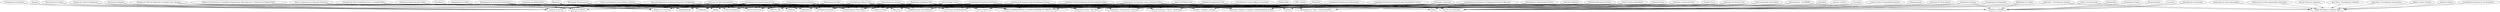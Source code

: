 digraph G {
	graph [overlap=scale]
	"Alvará Judicial - Lei 6858/80" -> "Antecipação de Tutela / Tutela Específica" [label=""]
	"Alvará Judicial - Lei 6858/80" -> "Compra e Venda" [label=""]
	"Alvará Judicial - Lei 6858/80" -> "Inventário e Partilha" [label=""]
	"Arrolamento Comum" -> "Inventário e Partilha" [label=""]
	"Arrolamento Sumário" -> "Assunto não informado." [label=""]
	"Arrolamento Sumário" -> "DIREITO CIVIL" [label=""]
	"Arrolamento Sumário" -> "Inventário e Partilha" [label=""]
	"Auto de Prisão em Flagrante" -> "Tráfico de Drogas e Condutas Afins" [label=""]
	"Ação Civil Pública Cível" -> "Assunto não informado." [label=""]
	"Ação Civil Pública Cível" -> "Bancários" [label=""]
	"Ação Civil Pública Cível" -> "DIREITO ADMINISTRATIVO E OUTRAS MATÉRIAS DE DIREITO PÚBLICO" [label=""]
	"Ação Civil Pública Cível" -> "Obrigação de Fazer / Não Fazer" [label=""]
	"Ação Civil Pública Cível" -> "Prestação de Serviços" [label=""]
	"Ação Civil Pública Cível" -> "Práticas Abusivas" [label=""]
	"Ação Penal - Procedimento Ordinário" -> "Tráfico de Drogas e Condutas Afins" [label=""]
	"Ação Penal - Procedimento Sumaríssimo" -> "Tráfico de Drogas e Condutas Afins" [label=""]
	"Ação Penal - Procedimento Sumário" -> "Assunto não informado." [label=""]
	"Ação Penal - Procedimento Sumário" -> "Tráfico de Drogas e Condutas Afins" [label=""]
	"Ação de Exigir Contas" -> "Assunto não informado." [label=""]
	"Ação de Exigir Contas" -> "Bancários" [label=""]
	"Ação de Exigir Contas" -> "Compra e Venda" [label=""]
	"Ação de Exigir Contas" -> "Contratos Bancários" [label=""]
	"Ação de Exigir Contas" -> "Inventário e Partilha" [label=""]
	"Ação de Exigir Contas" -> "Locação de Imóvel" [label=""]
	"Ação de Exigir Contas" -> "Prestação de Serviços" [label=""]
	"Ação de Exigir Contas" -> "Práticas Abusivas" [label=""]
	"Busca e Apreensão em Alienação Fiduciária" -> "Espécies de Contratos" [label=""]
	"Busca e Apreensão em Alienação Fiduciária" -> Inadimplemento [label=""]
	"Busca e Apreensão em Alienação Fiduciária" -> Liminar [label=""]
	"Cautelar Fiscal" -> Liminar [label=""]
	"Consignatória de Aluguéis" -> "Locação de Imóvel" [label=""]
	"Consignação em Pagamento" -> "Assunto não informado." [label=""]
	"Crimes Contra a Propriedade Imaterial" -> "Assunto não informado." [label=""]
	"Cumprimento Provisório de Decisão" -> "Antecipação de Tutela / Tutela Específica" [label=""]
	"Cumprimento Provisório de Decisão" -> "Bancários" [label=""]
	"Cumprimento Provisório de Decisão" -> Duplicata [label=""]
	"Cumprimento Provisório de Decisão" -> "Fornecimento de Medicamentos" [label=""]
	"Cumprimento Provisório de Decisão" -> Inadimplemento [label=""]
	"Cumprimento Provisório de Decisão" -> "Indenização por Dano Moral" [label=""]
	"Cumprimento Provisório de Decisão" -> "Locação de Imóvel" [label=""]
	"Cumprimento Provisório de Decisão" -> "Obrigação de Fazer / Não Fazer" [label=""]
	"Cumprimento Provisório de Decisão" -> "Obrigações" [label=""]
	"Cumprimento Provisório de Decisão" -> "Prestação de Serviços" [label=""]
	"Cumprimento Provisório de Decisão" -> "Práticas Abusivas" [label=""]
	"Cumprimento Provisório de Sentença" -> "Assunto não informado." [label=""]
	"Cumprimento Provisório de Sentença" -> "Bancários" [label=""]
	"Cumprimento Provisório de Sentença" -> "Compra e Venda" [label=""]
	"Cumprimento Provisório de Sentença" -> "Constrição / Penhora / Avaliação / Indisponibilidade de Bens" [label=""]
	"Cumprimento Provisório de Sentença" -> "DIREITO ADMINISTRATIVO E OUTRAS MATÉRIAS DE DIREITO PÚBLICO" [label=""]
	"Cumprimento Provisório de Sentença" -> "Esbulho / Turbação / Ameaça" [label=""]
	"Cumprimento Provisório de Sentença" -> "Fornecimento de Medicamentos" [label=""]
	"Cumprimento Provisório de Sentença" -> Inadimplemento [label=""]
	"Cumprimento Provisório de Sentença" -> "Indenização por Dano Material" [label=""]
	"Cumprimento Provisório de Sentença" -> "Indenização por Dano Moral" [label=""]
	"Cumprimento Provisório de Sentença" -> "Liquidação / Cumprimento / Execução" [label=""]
	"Cumprimento Provisório de Sentença" -> "Locação de Imóvel" [label=""]
	"Cumprimento Provisório de Sentença" -> "Nota Promissória" [label=""]
	"Cumprimento Provisório de Sentença" -> "Obrigação de Fazer / Não Fazer" [label=""]
	"Cumprimento Provisório de Sentença" -> "Obrigações" [label=""]
	"Cumprimento Provisório de Sentença" -> Pagamento [label=""]
	"Cumprimento Provisório de Sentença" -> Posse [label=""]
	"Cumprimento Provisório de Sentença" -> "Prestação de Serviços" [label=""]
	"Cumprimento Provisório de Sentença" -> "Práticas Abusivas" [label=""]
	"Cumprimento de Sentença contra a Fazenda Pública" -> "Antecipação de Tutela / Tutela Específica" [label=""]
	"Cumprimento de Sentença contra a Fazenda Pública" -> "Assunto não informado." [label=""]
	"Cumprimento de Sentença contra a Fazenda Pública" -> "Compra e Venda" [label=""]
	"Cumprimento de Sentença contra a Fazenda Pública" -> "Constrição / Penhora / Avaliação / Indisponibilidade de Bens" [label=""]
	"Cumprimento de Sentença contra a Fazenda Pública" -> "DIREITO ADMINISTRATIVO E OUTRAS MATÉRIAS DE DIREITO PÚBLICO" [label=""]
	"Cumprimento de Sentença contra a Fazenda Pública" -> "Fornecimento de Medicamentos" [label=""]
	"Cumprimento de Sentença contra a Fazenda Pública" -> "Indenização por Dano Material" [label=""]
	"Cumprimento de Sentença contra a Fazenda Pública" -> "Indenização por Dano Moral" [label=""]
	"Cumprimento de Sentença contra a Fazenda Pública" -> Liminar [label=""]
	"Cumprimento de Sentença contra a Fazenda Pública" -> "Liquidação / Cumprimento / Execução" [label=""]
	"Cumprimento de Sentença contra a Fazenda Pública" -> "Obrigação de Fazer / Não Fazer" [label=""]
	"Cumprimento de Sentença contra a Fazenda Pública" -> "Obrigações" [label=""]
	"Cumprimento de Sentença contra a Fazenda Pública" -> Pagamento [label=""]
	"Cumprimento de Sentença contra a Fazenda Pública" -> "Prestação de Serviços" [label=""]
	"Cumprimento de Sentença contra a Fazenda Pública" -> "Valor da Execução / Cálculo / Atualização" [label=""]
	"Cumprimento de Sentença de Obrigação de Prestar Alimentos" -> "Constrição / Penhora / Avaliação / Indisponibilidade de Bens" [label=""]
	"Cumprimento de Sentença de Obrigação de Prestar Alimentos" -> "Liquidação / Cumprimento / Execução" [label=""]
	"Cumprimento de Sentença de Obrigação de Prestar Alimentos" -> "Valor da Execução / Cálculo / Atualização" [label=""]
	"Cumprimento de sentença" -> "Antecipação de Tutela / Tutela Específica" [label=""]
	"Cumprimento de sentença" -> "Assunto não informado." [label=""]
	"Cumprimento de sentença" -> "Bancários" [label=""]
	"Cumprimento de sentença" -> Cheque [label=""]
	"Cumprimento de sentença" -> "Compra e Venda" [label=""]
	"Cumprimento de sentença" -> "Constrição / Penhora / Avaliação / Indisponibilidade de Bens" [label=""]
	"Cumprimento de sentença" -> "Contratos Bancários" [label=""]
	"Cumprimento de sentença" -> "DIREITO ADMINISTRATIVO E OUTRAS MATÉRIAS DE DIREITO PÚBLICO" [label=""]
	"Cumprimento de sentença" -> "DIREITO CIVIL" [label=""]
	"Cumprimento de sentença" -> Duplicata [label=""]
	"Cumprimento de sentença" -> "Esbulho / Turbação / Ameaça" [label=""]
	"Cumprimento de sentença" -> "Espécies de Contratos" [label=""]
	"Cumprimento de sentença" -> "Fornecimento de Medicamentos" [label=""]
	"Cumprimento de sentença" -> Inadimplemento [label=""]
	"Cumprimento de sentença" -> "Indenização por Dano Material" [label=""]
	"Cumprimento de sentença" -> "Indenização por Dano Moral" [label=""]
	"Cumprimento de sentença" -> "Inventário e Partilha" [label=""]
	"Cumprimento de sentença" -> Liminar [label=""]
	"Cumprimento de sentença" -> "Liquidação / Cumprimento / Execução" [label=""]
	"Cumprimento de sentença" -> "Locação de Imóvel" [label=""]
	"Cumprimento de sentença" -> "Locação de Móvel" [label=""]
	"Cumprimento de sentença" -> "Nota Promissória" [label=""]
	"Cumprimento de sentença" -> "Obrigação de Fazer / Não Fazer" [label=""]
	"Cumprimento de sentença" -> "Obrigações" [label=""]
	"Cumprimento de sentença" -> Pagamento [label=""]
	"Cumprimento de sentença" -> Posse [label=""]
	"Cumprimento de sentença" -> "Prestação de Serviços" [label=""]
	"Cumprimento de sentença" -> "Práticas Abusivas" [label=""]
	"Cumprimento de sentença" -> "Valor da Execução / Cálculo / Atualização" [label=""]
	"Desapropriação" -> "Assunto não informado." [label=""]
	Despejo -> "Locação de Imóvel" [label=""]
	"Despejo por Falta de Pagamento" -> Inadimplemento [label=""]
	"Despejo por Falta de Pagamento" -> "Locação de Imóvel" [label=""]
	"Despejo por Falta de Pagamento Cumulado Com Cobrança" -> "Espécies de Contratos" [label=""]
	"Despejo por Falta de Pagamento Cumulado Com Cobrança" -> Inadimplemento [label=""]
	"Despejo por Falta de Pagamento Cumulado Com Cobrança" -> "Locação de Imóvel" [label=""]
	"Despejo por Falta de Pagamento Cumulado Com Cobrança" -> "Locação de Móvel" [label=""]
	"Despejo por Falta de Pagamento Cumulado Com Cobrança" -> "Obrigações" [label=""]
	"Embargos de Terceiro Cível" -> "Assunto não informado." [label=""]
	"Embargos de Terceiro Cível" -> "Constrição / Penhora / Avaliação / Indisponibilidade de Bens" [label=""]
	"Embargos de Terceiro Cível" -> "Esbulho / Turbação / Ameaça" [label=""]
	"Embargos de Terceiro Cível" -> Liminar [label=""]
	"Embargos de Terceiro Cível" -> Posse [label=""]
	"Embargos à Execução" -> "Assunto não informado." [label=""]
	"Embargos à Execução" -> "Constrição / Penhora / Avaliação / Indisponibilidade de Bens" [label=""]
	"Embargos à Execução" -> "Contratos Bancários" [label=""]
	"Embargos à Execução" -> "Esbulho / Turbação / Ameaça" [label=""]
	"Embargos à Execução" -> "Liquidação / Cumprimento / Execução" [label=""]
	"Embargos à Execução" -> "Obrigações" [label=""]
	"Embargos à Execução" -> Pagamento [label=""]
	"Embargos à Execução" -> Posse [label=""]
	"Embargos à Execução" -> "Valor da Execução / Cálculo / Atualização" [label=""]
	"Embargos à Execução Fiscal" -> "Assunto não informado." [label=""]
	"Embargos à Execução Fiscal" -> "Constrição / Penhora / Avaliação / Indisponibilidade de Bens" [label=""]
	"Embargos à Execução Fiscal" -> "Valor da Execução / Cálculo / Atualização" [label=""]
	"Execução Fiscal" -> "Assunto não informado." [label=""]
	"Execução Fiscal" -> "Liquidação / Cumprimento / Execução" [label=""]
	"Execução Hipotecária do Sistema Financeiro da Habitação" -> "Espécies de Contratos" [label=""]
	"Execução Hipotecária do Sistema Financeiro da Habitação" -> "Liquidação / Cumprimento / Execução" [label=""]
	"Execução de Título Extajudicial contra a Fazenda Pública" -> "Obrigações" [label=""]
	"Execução de Título Extrajudicial" -> "Assunto não informado." [label=""]
	"Execução de Título Extrajudicial" -> "Bancários" [label=""]
	"Execução de Título Extrajudicial" -> Cheque [label=""]
	"Execução de Título Extrajudicial" -> "Compra e Venda" [label=""]
	"Execução de Título Extrajudicial" -> "Constrição / Penhora / Avaliação / Indisponibilidade de Bens" [label=""]
	"Execução de Título Extrajudicial" -> "Contratos Bancários" [label=""]
	"Execução de Título Extrajudicial" -> "DIREITO CIVIL" [label=""]
	"Execução de Título Extrajudicial" -> Duplicata [label=""]
	"Execução de Título Extrajudicial" -> "Espécies de Contratos" [label=""]
	"Execução de Título Extrajudicial" -> Inadimplemento [label=""]
	"Execução de Título Extrajudicial" -> "Liquidação / Cumprimento / Execução" [label=""]
	"Execução de Título Extrajudicial" -> "Locação de Imóvel" [label=""]
	"Execução de Título Extrajudicial" -> "Locação de Móvel" [label=""]
	"Execução de Título Extrajudicial" -> "Nota Promissória" [label=""]
	"Execução de Título Extrajudicial" -> "Obrigação de Fazer / Não Fazer" [label=""]
	"Execução de Título Extrajudicial" -> "Obrigações" [label=""]
	"Execução de Título Extrajudicial" -> Posse [label=""]
	"Execução de Título Extrajudicial" -> "Prestação de Serviços" [label=""]
	"Execução de Título Extrajudicial" -> "Valor da Execução / Cálculo / Atualização" [label=""]
	"Execução de Título Judicial" -> "Assunto não informado." [label=""]
	"Falência de Empresários, Sociedades Empresáriais, Microempresas e Empresas de Pequeno Porte" -> Inadimplemento [label=""]
	"Habeas Corpus Criminal" -> "Tráfico de Drogas e Condutas Afins" [label=""]
	"Habeas Data" -> "Obrigação de Fazer / Não Fazer" [label=""]
	"Habilitação de Crédito" -> "Assunto não informado." [label=""]
	"Habilitação de Crédito" -> "Inventário e Partilha" [label=""]
	"Herança Jacente" -> "Inventário e Partilha" [label=""]
	"Homologação da Transação Extrajudicial" -> Cheque [label=""]
	"Homologação da Transação Extrajudicial" -> "Contratos Bancários" [label=""]
	"Homologação da Transação Extrajudicial" -> "Indenização por Dano Material" [label=""]
	"Homologação da Transação Extrajudicial" -> "Indenização por Dano Moral" [label=""]
	"Homologação da Transação Extrajudicial" -> "Locação de Imóvel" [label=""]
	"Homologação da Transação Extrajudicial" -> "Locação de Móvel" [label=""]
	"Homologação da Transação Extrajudicial" -> "Nota Promissória" [label=""]
	"Homologação da Transação Extrajudicial" -> "Prestação de Serviços" [label=""]
	"Imissão na Posse" -> Posse [label=""]
	"Impugnação de Crédito" -> "Obrigações" [label=""]
	"Impugnação de Crédito" -> Pagamento [label=""]
	"Incidente de Desconsideração de Personalidade Jurídica" -> "Compra e Venda" [label=""]
	"Incidente de Desconsideração de Personalidade Jurídica" -> Duplicata [label=""]
	"Incidente de Desconsideração de Personalidade Jurídica" -> "Esbulho / Turbação / Ameaça" [label=""]
	"Incidente de Desconsideração de Personalidade Jurídica" -> "Indenização por Dano Material" [label=""]
	"Incidente de Desconsideração de Personalidade Jurídica" -> "Valor da Execução / Cálculo / Atualização" [label=""]
	"Inquérito Policial" -> "Tráfico de Drogas e Condutas Afins" [label=""]
	"Insolvência Requerida pelo Credor" -> "Obrigações" [label=""]
	"Interdito Proibitório" -> "Esbulho / Turbação / Ameaça" [label=""]
	"Interdição" -> "Antecipação de Tutela / Tutela Específica" [label=""]
	"Inventário" -> "Inventário e Partilha" [label=""]
	"Liquidação Provisória de Sentença pelo Procedimento Comum" -> "Liquidação / Cumprimento / Execução" [label=""]
	"Liquidação Provisória de Sentença pelo Procedimento Comum" -> "Valor da Execução / Cálculo / Atualização" [label=""]
	"Liquidação Provisória por Arbitramento" -> "Liquidação / Cumprimento / Execução" [label=""]
	"Liquidação de Sentença pelo Procedimento Comum" -> "Bancários" [label=""]
	"Liquidação de Sentença pelo Procedimento Comum" -> "Contratos Bancários" [label=""]
	"Liquidação de Sentença pelo Procedimento Comum" -> "Indenização por Dano Moral" [label=""]
	"Liquidação de Sentença pelo Procedimento Comum" -> "Obrigação de Fazer / Não Fazer" [label=""]
	"Liquidação de Sentença pelo Procedimento Comum" -> "Práticas Abusivas" [label=""]
	"Liquidação de Sentença pelo Procedimento Comum" -> "Valor da Execução / Cálculo / Atualização" [label=""]
	"Liquidação por Arbitramento" -> "Contratos Bancários" [label=""]
	"Mandado de Segurança Cível" -> "Assunto não informado." [label=""]
	"Mandado de Segurança Cível" -> "DIREITO ADMINISTRATIVO E OUTRAS MATÉRIAS DE DIREITO PÚBLICO" [label=""]
	"Mandado de Segurança Cível" -> "Fornecimento de Medicamentos" [label=""]
	"Mandado de Segurança Cível" -> Liminar [label=""]
	"Mandado de Segurança Cível" -> "Obrigações" [label=""]
	"Monitória" -> "Assunto não informado." [label=""]
	"Monitória" -> Cheque [label=""]
	"Monitória" -> "Compra e Venda" [label=""]
	"Monitória" -> "Contratos Bancários" [label=""]
	"Monitória" -> "DIREITO CIVIL" [label=""]
	"Monitória" -> Duplicata [label=""]
	"Monitória" -> "Espécies de Contratos" [label=""]
	"Monitória" -> Inadimplemento [label=""]
	"Monitória" -> "Locação de Imóvel" [label=""]
	"Monitória" -> "Locação de Móvel" [label=""]
	"Monitória" -> "Nota Promissória" [label=""]
	"Monitória" -> "Obrigações" [label=""]
	"Monitória" -> Pagamento [label=""]
	"Monitória" -> "Prestação de Serviços" [label=""]
	"Monitória" -> "Valor da Execução / Cálculo / Atualização" [label=""]
	"Outros procedimentos de jurisdição voluntária" -> "DIREITO CIVIL" [label=""]
	"PGG - Gestão" -> "Obrigação de Fazer / Não Fazer" [label=""]
	"Precatório" -> "Antecipação de Tutela / Tutela Específica" [label=""]
	"Precatório" -> "Assunto não informado." [label=""]
	"Precatório" -> "Indenização por Dano Material" [label=""]
	"Precatório" -> "Indenização por Dano Moral" [label=""]
	"Precatório" -> "Liquidação / Cumprimento / Execução" [label=""]
	"Precatório" -> "Obrigação de Fazer / Não Fazer" [label=""]
	"Precatório" -> "Prestação de Serviços" [label=""]
	"Procedimento Comum Cível" -> "Antecipação de Tutela / Tutela Específica" [label=""]
	"Procedimento Comum Cível" -> "Assunto não informado." [label=""]
	"Procedimento Comum Cível" -> "Bancários" [label=""]
	"Procedimento Comum Cível" -> Cheque [label=""]
	"Procedimento Comum Cível" -> "Compra e Venda" [label=""]
	"Procedimento Comum Cível" -> "Contratos Bancários" [label=""]
	"Procedimento Comum Cível" -> "DIREITO ADMINISTRATIVO E OUTRAS MATÉRIAS DE DIREITO PÚBLICO" [label=""]
	"Procedimento Comum Cível" -> "DIREITO CIVIL" [label=""]
	"Procedimento Comum Cível" -> Duplicata [label=""]
	"Procedimento Comum Cível" -> "Esbulho / Turbação / Ameaça" [label=""]
	"Procedimento Comum Cível" -> "Espécies de Contratos" [label=""]
	"Procedimento Comum Cível" -> "Fornecimento de Medicamentos" [label=""]
	"Procedimento Comum Cível" -> Inadimplemento [label=""]
	"Procedimento Comum Cível" -> "Indenização por Dano Material" [label=""]
	"Procedimento Comum Cível" -> "Indenização por Dano Moral" [label=""]
	"Procedimento Comum Cível" -> "Inventário e Partilha" [label=""]
	"Procedimento Comum Cível" -> Liminar [label=""]
	"Procedimento Comum Cível" -> "Liquidação / Cumprimento / Execução" [label=""]
	"Procedimento Comum Cível" -> "Locação de Imóvel" [label=""]
	"Procedimento Comum Cível" -> "Locação de Móvel" [label=""]
	"Procedimento Comum Cível" -> "Nota Promissória" [label=""]
	"Procedimento Comum Cível" -> "Obrigação de Fazer / Não Fazer" [label=""]
	"Procedimento Comum Cível" -> "Obrigações" [label=""]
	"Procedimento Comum Cível" -> Pagamento [label=""]
	"Procedimento Comum Cível" -> Posse [label=""]
	"Procedimento Comum Cível" -> "Prestação de Serviços" [label=""]
	"Procedimento Comum Cível" -> "Práticas Abusivas" [label=""]
	"Procedimento Comum Infância e Juventude" -> "Obrigação de Fazer / Não Fazer" [label=""]
	"Procedimento Especial da Lei Antitóxicos" -> "Tráfico de Drogas e Condutas Afins" [label=""]
	"Procedimento do Juizado Especial Cível" -> "Antecipação de Tutela / Tutela Específica" [label=""]
	"Procedimento do Juizado Especial Cível" -> "Assunto não informado." [label=""]
	"Procedimento do Juizado Especial Cível" -> "Bancários" [label=""]
	"Procedimento do Juizado Especial Cível" -> Cheque [label=""]
	"Procedimento do Juizado Especial Cível" -> "Compra e Venda" [label=""]
	"Procedimento do Juizado Especial Cível" -> "Contratos Bancários" [label=""]
	"Procedimento do Juizado Especial Cível" -> "DIREITO ADMINISTRATIVO E OUTRAS MATÉRIAS DE DIREITO PÚBLICO" [label=""]
	"Procedimento do Juizado Especial Cível" -> "DIREITO CIVIL" [label=""]
	"Procedimento do Juizado Especial Cível" -> Duplicata [label=""]
	"Procedimento do Juizado Especial Cível" -> "Espécies de Contratos" [label=""]
	"Procedimento do Juizado Especial Cível" -> "Fornecimento de Medicamentos" [label=""]
	"Procedimento do Juizado Especial Cível" -> Inadimplemento [label=""]
	"Procedimento do Juizado Especial Cível" -> "Indenização por Dano Material" [label=""]
	"Procedimento do Juizado Especial Cível" -> "Indenização por Dano Moral" [label=""]
	"Procedimento do Juizado Especial Cível" -> Liminar [label=""]
	"Procedimento do Juizado Especial Cível" -> "Liquidação / Cumprimento / Execução" [label=""]
	"Procedimento do Juizado Especial Cível" -> "Locação de Imóvel" [label=""]
	"Procedimento do Juizado Especial Cível" -> "Locação de Móvel" [label=""]
	"Procedimento do Juizado Especial Cível" -> "Nota Promissória" [label=""]
	"Procedimento do Juizado Especial Cível" -> "Obrigação de Fazer / Não Fazer" [label=""]
	"Procedimento do Juizado Especial Cível" -> "Obrigações" [label=""]
	"Procedimento do Juizado Especial Cível" -> Pagamento [label=""]
	"Procedimento do Juizado Especial Cível" -> "Prestação de Serviços" [label=""]
	"Procedimento do Juizado Especial Cível" -> "Práticas Abusivas" [label=""]
	"Produção Antecipada da Prova" -> "Antecipação de Tutela / Tutela Específica" [label=""]
	"Produção Antecipada da Prova" -> Liminar [label=""]
	"Produção Antecipada da Prova" -> "Práticas Abusivas" [label=""]
	"Providência" -> "Obrigações" [label=""]
	"Reclamação Pré-processual" -> Cheque [label=""]
	"Reclamação Pré-processual" -> "Compra e Venda" [label=""]
	"Reclamação Pré-processual" -> "Contratos Bancários" [label=""]
	"Reclamação Pré-processual" -> "DIREITO CIVIL" [label=""]
	"Reclamação Pré-processual" -> Duplicata [label=""]
	"Reclamação Pré-processual" -> "Esbulho / Turbação / Ameaça" [label=""]
	"Reclamação Pré-processual" -> "Espécies de Contratos" [label=""]
	"Reclamação Pré-processual" -> Inadimplemento [label=""]
	"Reclamação Pré-processual" -> "Indenização por Dano Material" [label=""]
	"Reclamação Pré-processual" -> "Indenização por Dano Moral" [label=""]
	"Reclamação Pré-processual" -> "Locação de Imóvel" [label=""]
	"Reclamação Pré-processual" -> "Locação de Móvel" [label=""]
	"Reclamação Pré-processual" -> "Nota Promissória" [label=""]
	"Reclamação Pré-processual" -> "Obrigação de Fazer / Não Fazer" [label=""]
	"Reclamação Pré-processual" -> "Obrigações" [label=""]
	"Reclamação Pré-processual" -> Pagamento [label=""]
	"Reclamação Pré-processual" -> "Prestação de Serviços" [label=""]
	"Reintegração / Manutenção de Posse" -> "Esbulho / Turbação / Ameaça" [label=""]
	"Reintegração / Manutenção de Posse" -> "Espécies de Contratos" [label=""]
	"Reintegração / Manutenção de Posse" -> Posse [label=""]
	"Remoção de Inventariante" -> "Inventário e Partilha" [label=""]
	"Renovatória de Locação" -> "Espécies de Contratos" [label=""]
	"Renovatória de Locação" -> "Locação de Imóvel" [label=""]
	"Requisição de Pequeno Valor" -> "Assunto não informado." [label=""]
	"Requisição de Pequeno Valor" -> "Constrição / Penhora / Avaliação / Indisponibilidade de Bens" [label=""]
	"Requisição de Pequeno Valor" -> "DIREITO ADMINISTRATIVO E OUTRAS MATÉRIAS DE DIREITO PÚBLICO" [label=""]
	"Requisição de Pequeno Valor" -> "DIREITO CIVIL" [label=""]
	"Requisição de Pequeno Valor" -> Duplicata [label=""]
	"Requisição de Pequeno Valor" -> "Fornecimento de Medicamentos" [label=""]
	"Requisição de Pequeno Valor" -> Inadimplemento [label=""]
	"Requisição de Pequeno Valor" -> "Indenização por Dano Material" [label=""]
	"Requisição de Pequeno Valor" -> "Indenização por Dano Moral" [label=""]
	"Requisição de Pequeno Valor" -> "Liquidação / Cumprimento / Execução" [label=""]
	"Requisição de Pequeno Valor" -> "Obrigação de Fazer / Não Fazer" [label=""]
	"Requisição de Pequeno Valor" -> "Obrigações" [label=""]
	"Requisição de Pequeno Valor" -> Pagamento [label=""]
	"Requisição de Pequeno Valor" -> "Prestação de Serviços" [label=""]
	"Requisição de Pequeno Valor" -> "Valor da Execução / Cálculo / Atualização" [label=""]
	"Restauração de Autos" -> Cheque [label=""]
	"Restauração de Autos" -> "Contratos Bancários" [label=""]
	"Restauração de Autos" -> "Indenização por Dano Moral" [label=""]
	"Restauração de Autos" -> "Inventário e Partilha" [label=""]
	"Restituição de Coisas Apreendidas" -> "Tráfico de Drogas e Condutas Afins" [label=""]
	"Restituição de Coisas Apreendidas Infracional" -> "Tráfico de Drogas e Condutas Afins" [label=""]
	"Revisional de Aluguel" -> "Locação de Imóvel" [label=""]
	"Revisional de Aluguel" -> "Locação de Móvel" [label=""]
	"Revisional de Aluguel" -> "Obrigações" [label=""]
	Sobrepartilha -> "Inventário e Partilha" [label=""]
	"Termo Circunstanciado" -> "Assunto não informado." [label=""]
	"Termo Circunstanciado" -> "Tráfico de Drogas e Condutas Afins" [label=""]
	"Tutela Antecipada Antecedente" -> "Antecipação de Tutela / Tutela Específica" [label=""]
	"Tutela Antecipada Antecedente" -> Liminar [label=""]
	"Tutela Cautelar Antecedente" -> "Antecipação de Tutela / Tutela Específica" [label=""]
	"Tutela Cautelar Antecedente" -> Liminar [label=""]
	"Tutela Cautelar Antecedente" -> "Obrigação de Fazer / Não Fazer" [label=""]
	"Usucapião" -> "Assunto não informado." [label=""]
	"Usucapião" -> Posse [label=""]
}
